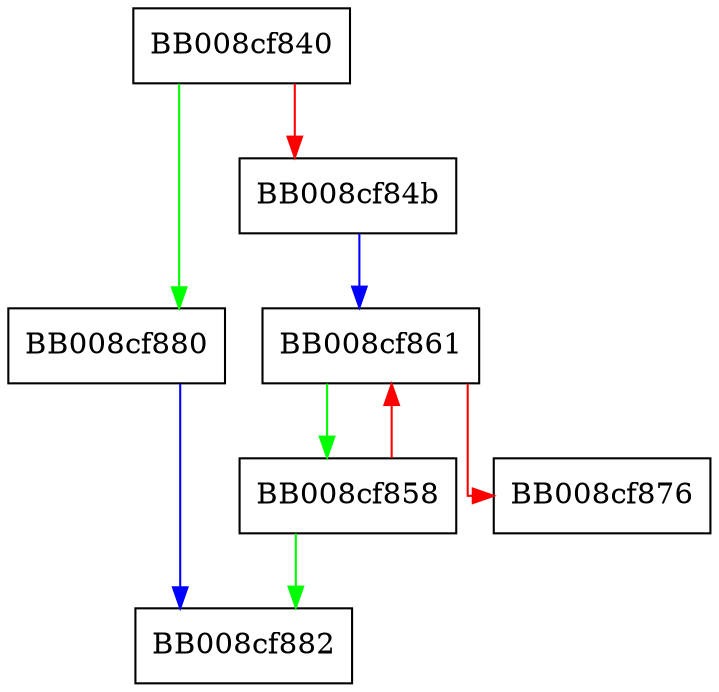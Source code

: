 digraph __strcasecmp_l_nonascii {
  node [shape="box"];
  graph [splines=ortho];
  BB008cf840 -> BB008cf880 [color="green"];
  BB008cf840 -> BB008cf84b [color="red"];
  BB008cf84b -> BB008cf861 [color="blue"];
  BB008cf858 -> BB008cf882 [color="green"];
  BB008cf858 -> BB008cf861 [color="red"];
  BB008cf861 -> BB008cf858 [color="green"];
  BB008cf861 -> BB008cf876 [color="red"];
  BB008cf880 -> BB008cf882 [color="blue"];
}